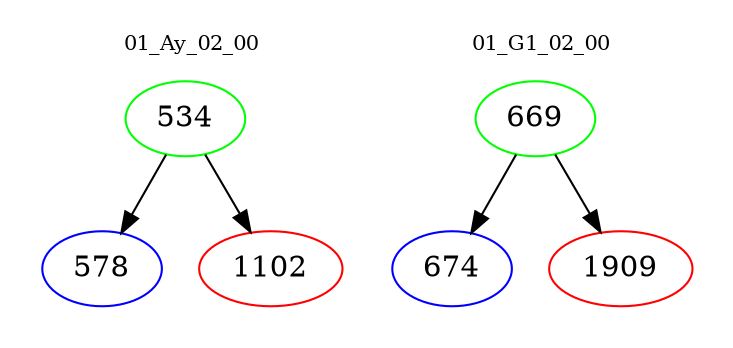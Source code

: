 digraph{
subgraph cluster_0 {
color = white
label = "01_Ay_02_00";
fontsize=10;
T0_534 [label="534", color="green"]
T0_534 -> T0_578 [color="black"]
T0_578 [label="578", color="blue"]
T0_534 -> T0_1102 [color="black"]
T0_1102 [label="1102", color="red"]
}
subgraph cluster_1 {
color = white
label = "01_G1_02_00";
fontsize=10;
T1_669 [label="669", color="green"]
T1_669 -> T1_674 [color="black"]
T1_674 [label="674", color="blue"]
T1_669 -> T1_1909 [color="black"]
T1_1909 [label="1909", color="red"]
}
}
